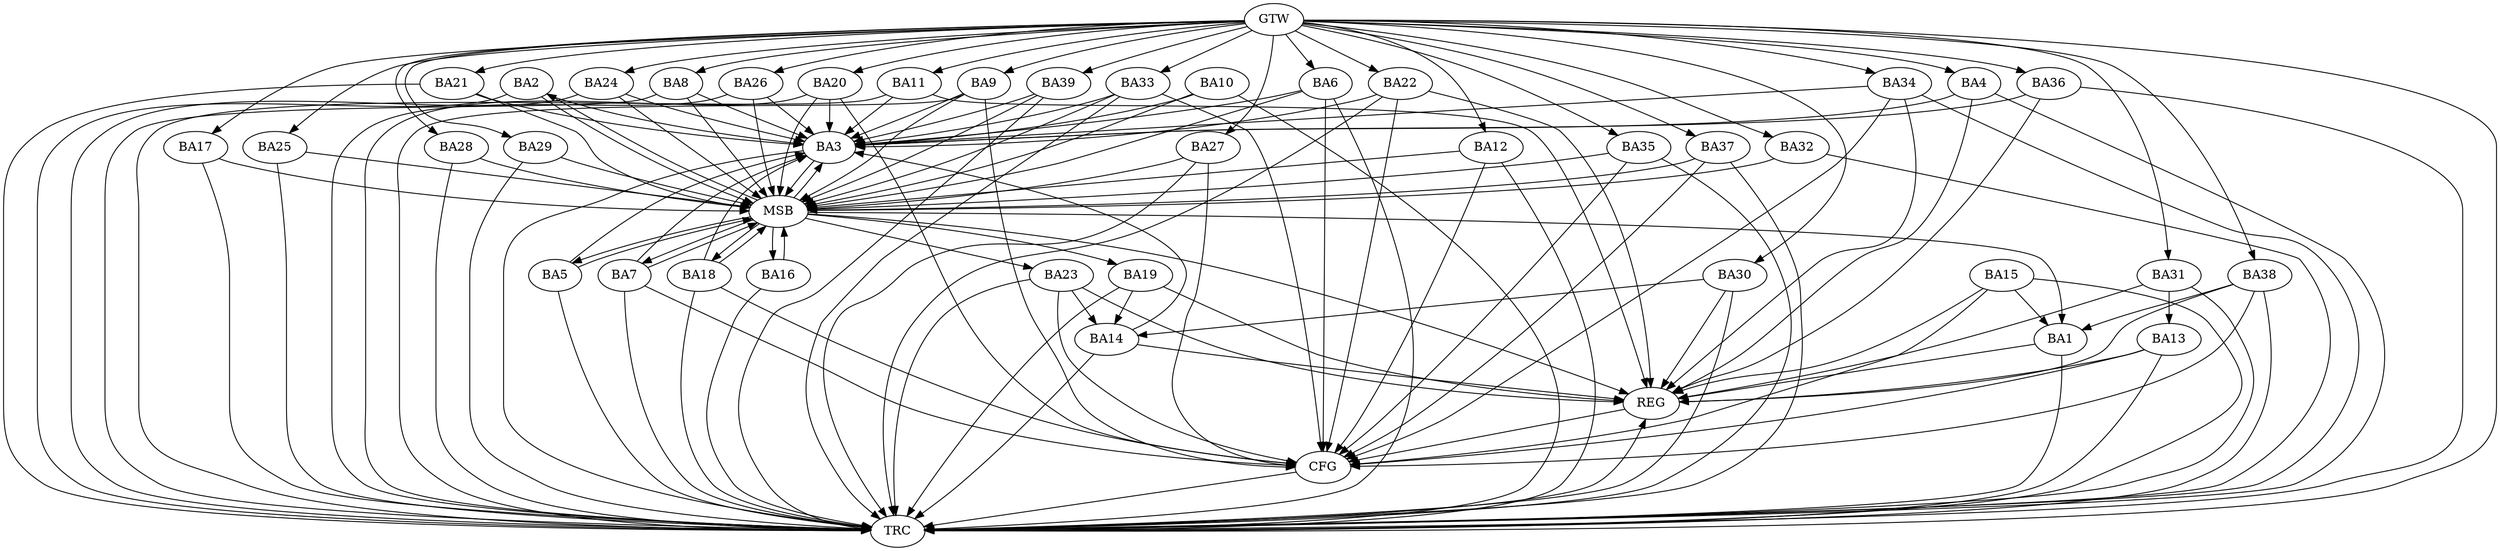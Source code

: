 strict digraph G {
  BA1 [ label="BA1" ];
  BA2 [ label="BA2" ];
  BA3 [ label="BA3" ];
  BA4 [ label="BA4" ];
  BA5 [ label="BA5" ];
  BA6 [ label="BA6" ];
  BA7 [ label="BA7" ];
  BA8 [ label="BA8" ];
  BA9 [ label="BA9" ];
  BA10 [ label="BA10" ];
  BA11 [ label="BA11" ];
  BA12 [ label="BA12" ];
  BA13 [ label="BA13" ];
  BA14 [ label="BA14" ];
  BA15 [ label="BA15" ];
  BA16 [ label="BA16" ];
  BA17 [ label="BA17" ];
  BA18 [ label="BA18" ];
  BA19 [ label="BA19" ];
  BA20 [ label="BA20" ];
  BA21 [ label="BA21" ];
  BA22 [ label="BA22" ];
  BA23 [ label="BA23" ];
  BA24 [ label="BA24" ];
  BA25 [ label="BA25" ];
  BA26 [ label="BA26" ];
  BA27 [ label="BA27" ];
  BA28 [ label="BA28" ];
  BA29 [ label="BA29" ];
  BA30 [ label="BA30" ];
  BA31 [ label="BA31" ];
  BA32 [ label="BA32" ];
  BA33 [ label="BA33" ];
  BA34 [ label="BA34" ];
  BA35 [ label="BA35" ];
  BA36 [ label="BA36" ];
  BA37 [ label="BA37" ];
  BA38 [ label="BA38" ];
  BA39 [ label="BA39" ];
  GTW [ label="GTW" ];
  REG [ label="REG" ];
  MSB [ label="MSB" ];
  CFG [ label="CFG" ];
  TRC [ label="TRC" ];
  BA4 -> BA3;
  BA11 -> BA3;
  BA15 -> BA1;
  BA19 -> BA14;
  BA22 -> BA3;
  BA23 -> BA14;
  BA30 -> BA14;
  BA31 -> BA13;
  BA36 -> BA3;
  BA38 -> BA1;
  GTW -> BA4;
  GTW -> BA6;
  GTW -> BA8;
  GTW -> BA9;
  GTW -> BA11;
  GTW -> BA12;
  GTW -> BA17;
  GTW -> BA20;
  GTW -> BA21;
  GTW -> BA22;
  GTW -> BA24;
  GTW -> BA25;
  GTW -> BA26;
  GTW -> BA27;
  GTW -> BA28;
  GTW -> BA29;
  GTW -> BA30;
  GTW -> BA31;
  GTW -> BA32;
  GTW -> BA33;
  GTW -> BA34;
  GTW -> BA35;
  GTW -> BA36;
  GTW -> BA37;
  GTW -> BA38;
  GTW -> BA39;
  BA1 -> REG;
  BA4 -> REG;
  BA11 -> REG;
  BA13 -> REG;
  BA14 -> REG;
  BA15 -> REG;
  BA19 -> REG;
  BA22 -> REG;
  BA23 -> REG;
  BA30 -> REG;
  BA31 -> REG;
  BA34 -> REG;
  BA36 -> REG;
  BA38 -> REG;
  BA2 -> MSB;
  MSB -> BA1;
  MSB -> REG;
  BA3 -> MSB;
  BA5 -> MSB;
  BA6 -> MSB;
  MSB -> BA3;
  BA7 -> MSB;
  MSB -> BA5;
  BA8 -> MSB;
  BA9 -> MSB;
  BA10 -> MSB;
  BA12 -> MSB;
  BA16 -> MSB;
  BA17 -> MSB;
  BA18 -> MSB;
  BA20 -> MSB;
  MSB -> BA7;
  BA21 -> MSB;
  BA24 -> MSB;
  MSB -> BA18;
  BA25 -> MSB;
  BA26 -> MSB;
  BA27 -> MSB;
  MSB -> BA2;
  BA28 -> MSB;
  BA29 -> MSB;
  MSB -> BA16;
  BA32 -> MSB;
  BA33 -> MSB;
  BA35 -> MSB;
  MSB -> BA23;
  BA37 -> MSB;
  MSB -> BA19;
  BA39 -> MSB;
  BA20 -> CFG;
  BA27 -> CFG;
  BA37 -> CFG;
  BA7 -> CFG;
  BA22 -> CFG;
  BA9 -> CFG;
  BA6 -> CFG;
  BA33 -> CFG;
  BA13 -> CFG;
  BA18 -> CFG;
  BA15 -> CFG;
  BA38 -> CFG;
  BA35 -> CFG;
  BA12 -> CFG;
  BA34 -> CFG;
  BA23 -> CFG;
  REG -> CFG;
  BA1 -> TRC;
  BA2 -> TRC;
  BA3 -> TRC;
  BA4 -> TRC;
  BA5 -> TRC;
  BA6 -> TRC;
  BA7 -> TRC;
  BA8 -> TRC;
  BA9 -> TRC;
  BA10 -> TRC;
  BA11 -> TRC;
  BA12 -> TRC;
  BA13 -> TRC;
  BA14 -> TRC;
  BA15 -> TRC;
  BA16 -> TRC;
  BA17 -> TRC;
  BA18 -> TRC;
  BA19 -> TRC;
  BA20 -> TRC;
  BA21 -> TRC;
  BA22 -> TRC;
  BA23 -> TRC;
  BA24 -> TRC;
  BA25 -> TRC;
  BA26 -> TRC;
  BA27 -> TRC;
  BA28 -> TRC;
  BA29 -> TRC;
  BA30 -> TRC;
  BA31 -> TRC;
  BA32 -> TRC;
  BA33 -> TRC;
  BA34 -> TRC;
  BA35 -> TRC;
  BA36 -> TRC;
  BA37 -> TRC;
  BA38 -> TRC;
  BA39 -> TRC;
  GTW -> TRC;
  CFG -> TRC;
  TRC -> REG;
  BA14 -> BA3;
  BA21 -> BA3;
  BA20 -> BA3;
  BA10 -> BA3;
  BA5 -> BA3;
  BA26 -> BA3;
  BA2 -> BA3;
  BA7 -> BA3;
  BA34 -> BA3;
  BA33 -> BA3;
  BA24 -> BA3;
  BA39 -> BA3;
  BA9 -> BA3;
  BA8 -> BA3;
  BA18 -> BA3;
  BA6 -> BA3;
}
